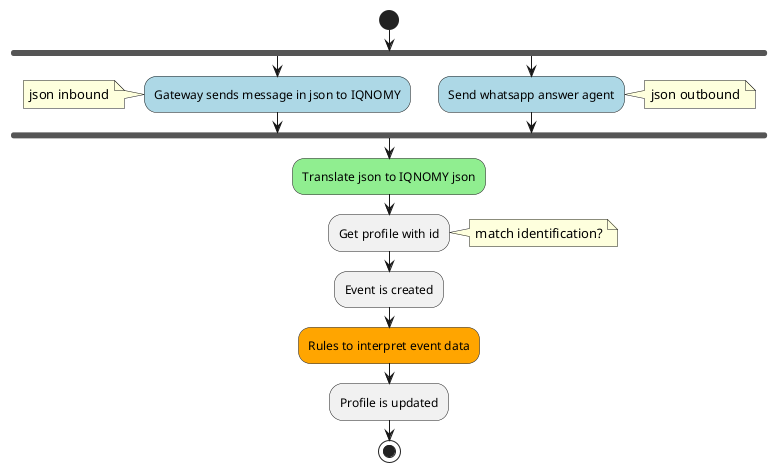 @startuml
start
fork
#lightblue:Gateway sends message in json to IQNOMY;
note left: json inbound
fork again
#lightblue:Send whatsapp answer agent;
note right: json outbound
end fork
#lightgreen:Translate json to IQNOMY json;
:Get profile with id;
note right: match identification?
:Event is created;
#orange:Rules to interpret event data;
:Profile is updated;
stop
@enduml